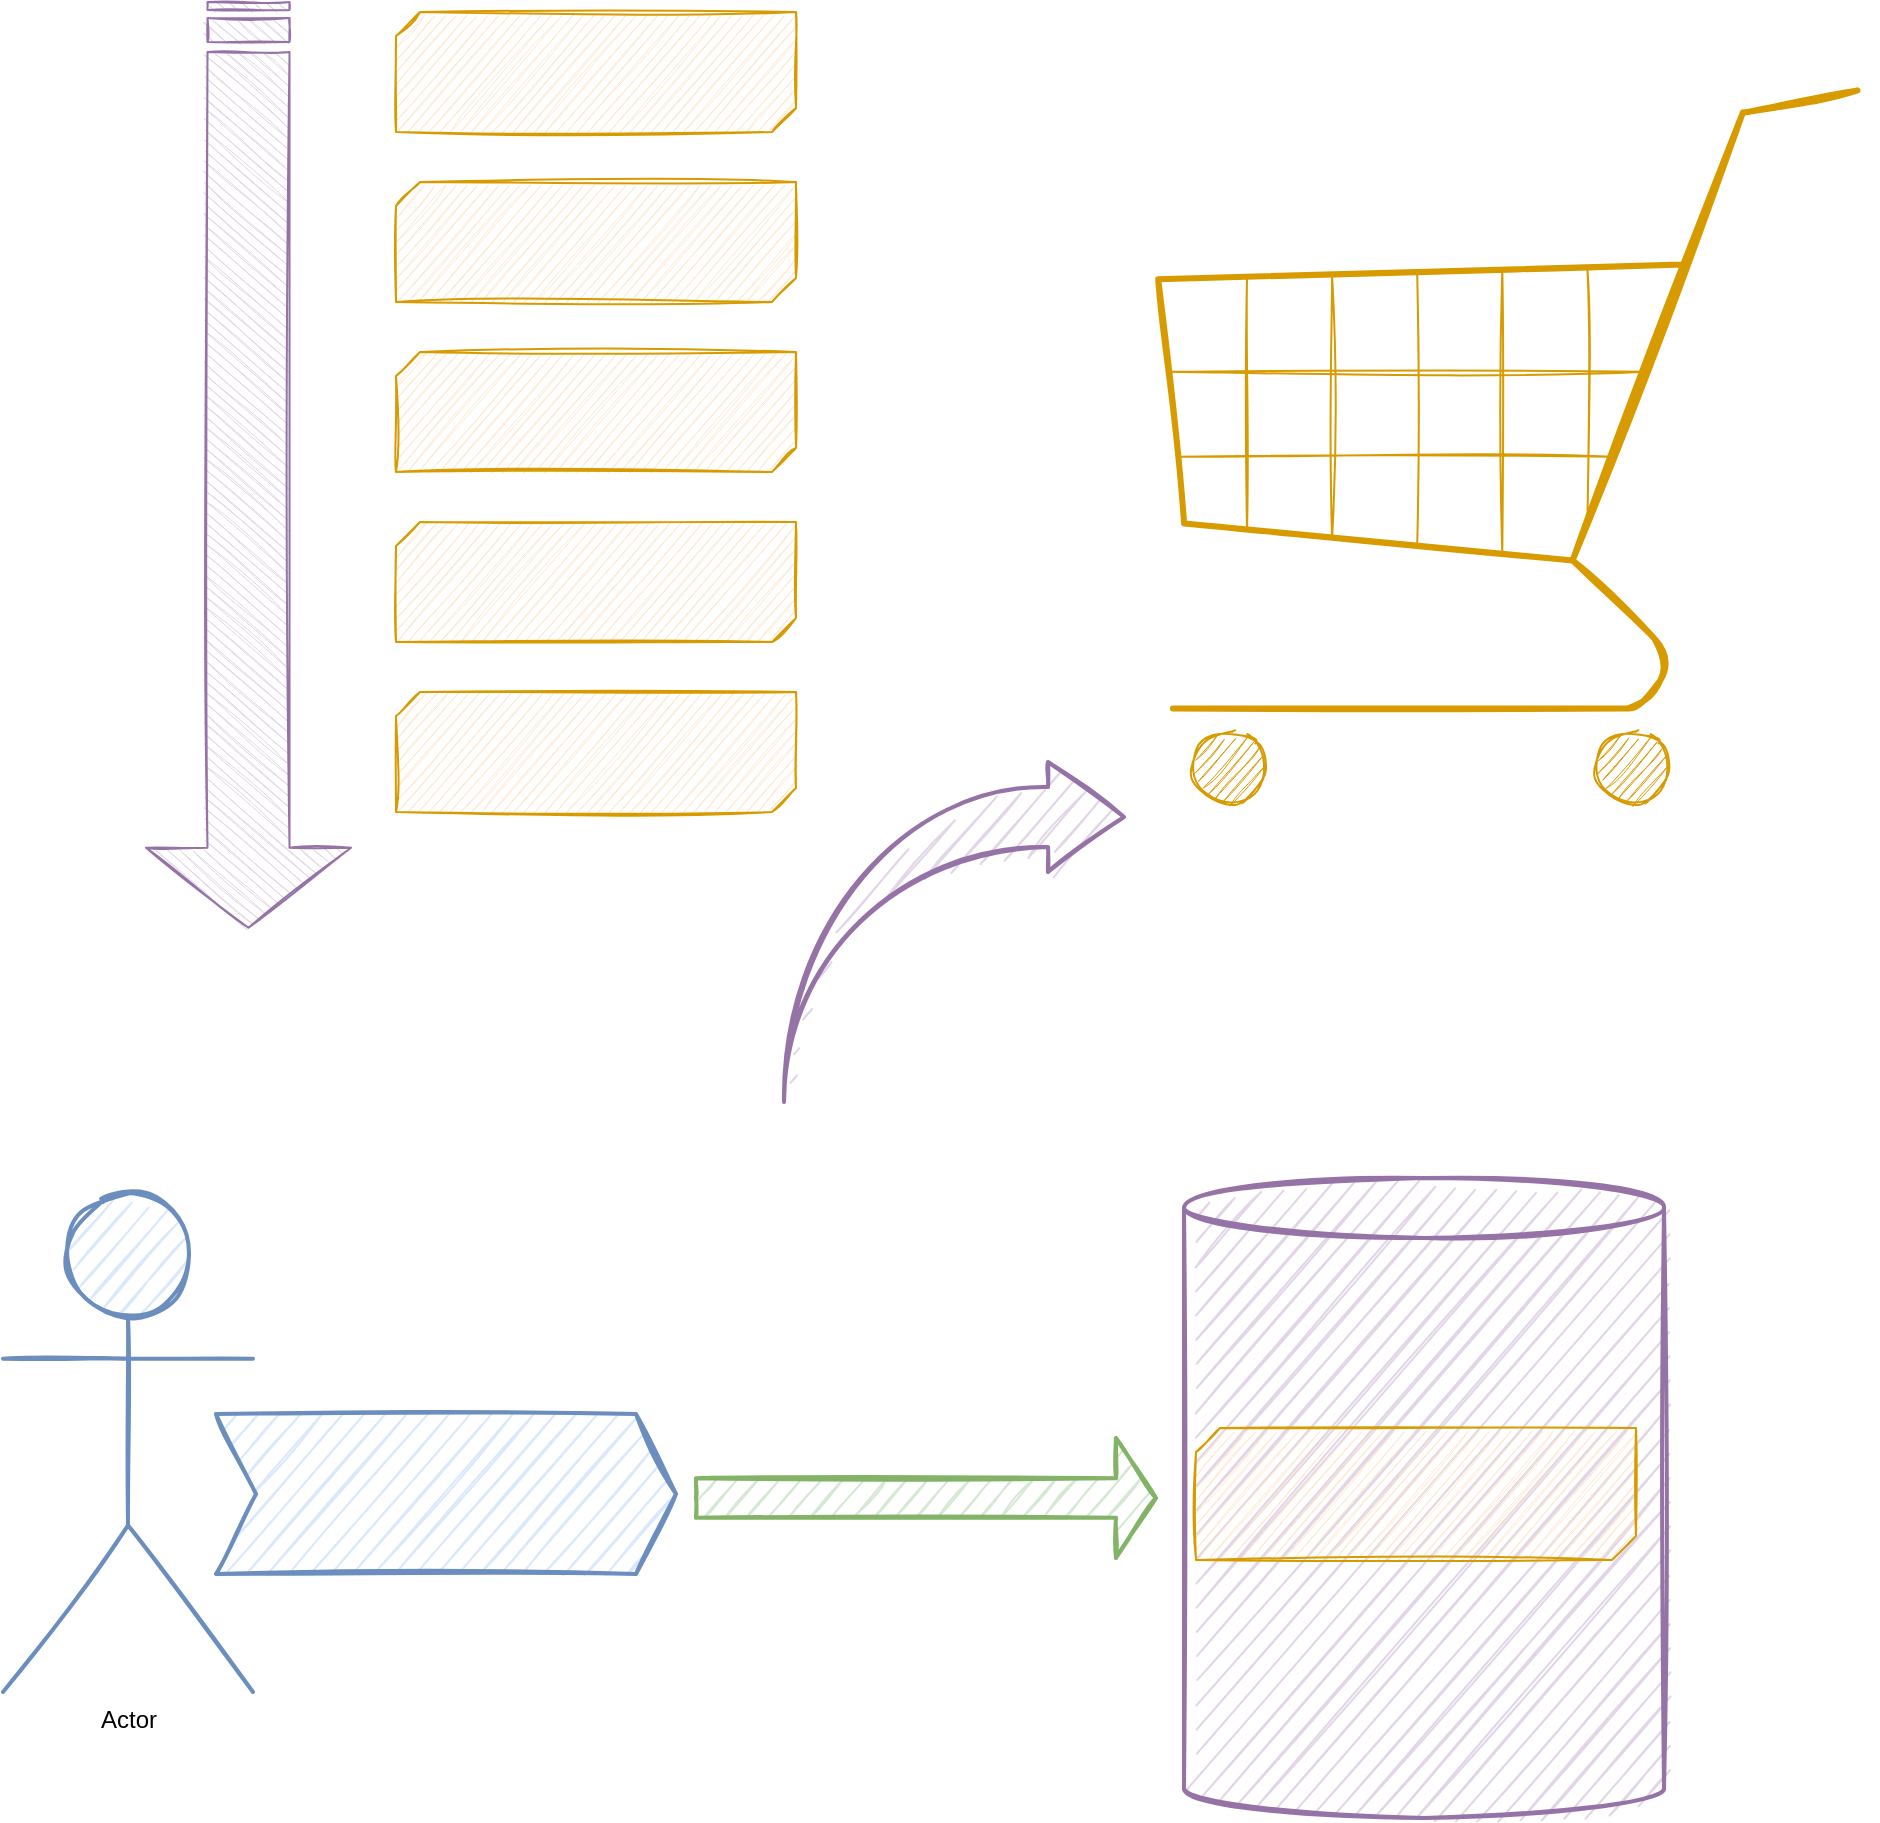 <mxfile version="13.7.5" type="github">
  <diagram id="-E2YCFceys54YXSoa---" name="Page-1">
    <mxGraphModel dx="1185" dy="636" grid="1" gridSize="10" guides="1" tooltips="1" connect="1" arrows="1" fold="1" page="1" pageScale="1" pageWidth="827" pageHeight="1169" math="0" shadow="0">
      <root>
        <mxCell id="0" />
        <mxCell id="1" parent="0" />
        <mxCell id="iLII4UkVnO0XB78xDazX-25" value="" style="shape=cylinder3;whiteSpace=wrap;html=1;boundedLbl=1;backgroundOutline=1;size=15;shadow=0;sketch=1;strokeWidth=2;fillColor=#e1d5e7;strokeColor=#9673a6;" vertex="1" parent="1">
          <mxGeometry x="614" y="623" width="240" height="320" as="geometry" />
        </mxCell>
        <mxCell id="iLII4UkVnO0XB78xDazX-1" value="" style="html=1;shadow=0;dashed=0;align=center;verticalAlign=middle;shape=mxgraph.arrows2.stripedArrow;dy=0.6;dx=40;notch=25;rotation=90;fillColor=#e1d5e7;strokeColor=#9673a6;sketch=1;" vertex="1" parent="1">
          <mxGeometry x="-85.17" y="215.18" width="462.86" height="102.51" as="geometry" />
        </mxCell>
        <mxCell id="iLII4UkVnO0XB78xDazX-4" value="" style="verticalLabelPosition=bottom;verticalAlign=top;html=1;shape=mxgraph.basic.diag_snip_rect;dx=6;shadow=0;sketch=1;fillColor=#ffe6cc;strokeColor=#d79b00;" vertex="1" parent="1">
          <mxGeometry x="220" y="40" width="200" height="60" as="geometry" />
        </mxCell>
        <mxCell id="iLII4UkVnO0XB78xDazX-6" value="" style="verticalLabelPosition=bottom;verticalAlign=top;html=1;shape=mxgraph.basic.diag_snip_rect;dx=6;shadow=0;sketch=1;fillColor=#ffe6cc;strokeColor=#d79b00;" vertex="1" parent="1">
          <mxGeometry x="220" y="380" width="200" height="60" as="geometry" />
        </mxCell>
        <mxCell id="iLII4UkVnO0XB78xDazX-7" value="" style="verticalLabelPosition=bottom;verticalAlign=top;html=1;shape=mxgraph.basic.diag_snip_rect;dx=6;shadow=0;sketch=1;fillColor=#ffe6cc;strokeColor=#d79b00;" vertex="1" parent="1">
          <mxGeometry x="220" y="125" width="200" height="60" as="geometry" />
        </mxCell>
        <mxCell id="iLII4UkVnO0XB78xDazX-8" value="" style="verticalLabelPosition=bottom;verticalAlign=top;html=1;shape=mxgraph.basic.diag_snip_rect;dx=6;shadow=0;sketch=1;fillColor=#ffe6cc;strokeColor=#d79b00;" vertex="1" parent="1">
          <mxGeometry x="220" y="210" width="200" height="60" as="geometry" />
        </mxCell>
        <mxCell id="iLII4UkVnO0XB78xDazX-9" value="" style="verticalLabelPosition=bottom;verticalAlign=top;html=1;shape=mxgraph.basic.diag_snip_rect;dx=6;shadow=0;sketch=1;fillColor=#ffe6cc;strokeColor=#d79b00;" vertex="1" parent="1">
          <mxGeometry x="220" y="295" width="200" height="60" as="geometry" />
        </mxCell>
        <mxCell id="iLII4UkVnO0XB78xDazX-10" value="" style="verticalLabelPosition=bottom;shadow=0;dashed=0;align=center;html=1;verticalAlign=top;strokeWidth=2;shape=mxgraph.mockup.misc.shoppingCart;strokeColor=#d79b00;sketch=1;fillColor=#ffe6cc;perimeterSpacing=0;" vertex="1" parent="1">
          <mxGeometry x="590" y="70" width="370" height="370" as="geometry" />
        </mxCell>
        <mxCell id="iLII4UkVnO0XB78xDazX-12" value="" style="html=1;shadow=0;dashed=0;align=center;verticalAlign=middle;shape=mxgraph.arrows2.jumpInArrow;dy=15;dx=38;arrowHead=55;sketch=1;strokeWidth=2;fillColor=#e1d5e7;strokeColor=#9673a6;" vertex="1" parent="1">
          <mxGeometry x="414" y="415" width="170" height="170" as="geometry" />
        </mxCell>
        <mxCell id="iLII4UkVnO0XB78xDazX-15" value="" style="shape=step;perimeter=stepPerimeter;whiteSpace=wrap;html=1;fixedSize=1;shadow=0;sketch=1;strokeWidth=2;fillColor=#dae8fc;strokeColor=#6c8ebf;" vertex="1" parent="1">
          <mxGeometry x="130" y="741" width="230" height="80" as="geometry" />
        </mxCell>
        <mxCell id="iLII4UkVnO0XB78xDazX-22" value="" style="html=1;shadow=0;dashed=0;align=center;verticalAlign=middle;shape=mxgraph.arrows2.arrow;dy=0.67;dx=20;notch=0;sketch=1;strokeWidth=2;rotation=0;fillColor=#d5e8d4;strokeColor=#82b366;" vertex="1" parent="1">
          <mxGeometry x="370" y="753" width="230" height="60" as="geometry" />
        </mxCell>
        <mxCell id="iLII4UkVnO0XB78xDazX-11" value="" style="verticalLabelPosition=bottom;verticalAlign=top;html=1;shape=mxgraph.basic.diag_snip_rect;dx=6;shadow=0;sketch=1;fillColor=#ffe6cc;strokeColor=#d79b00;" vertex="1" parent="1">
          <mxGeometry x="620" y="748" width="220" height="66" as="geometry" />
        </mxCell>
        <mxCell id="iLII4UkVnO0XB78xDazX-26" value="Actor" style="shape=umlActor;verticalLabelPosition=bottom;verticalAlign=top;html=1;outlineConnect=0;shadow=0;sketch=1;strokeWidth=2;fillColor=#dae8fc;strokeColor=#6c8ebf;" vertex="1" parent="1">
          <mxGeometry x="23.5" y="630" width="125" height="250" as="geometry" />
        </mxCell>
      </root>
    </mxGraphModel>
  </diagram>
</mxfile>
